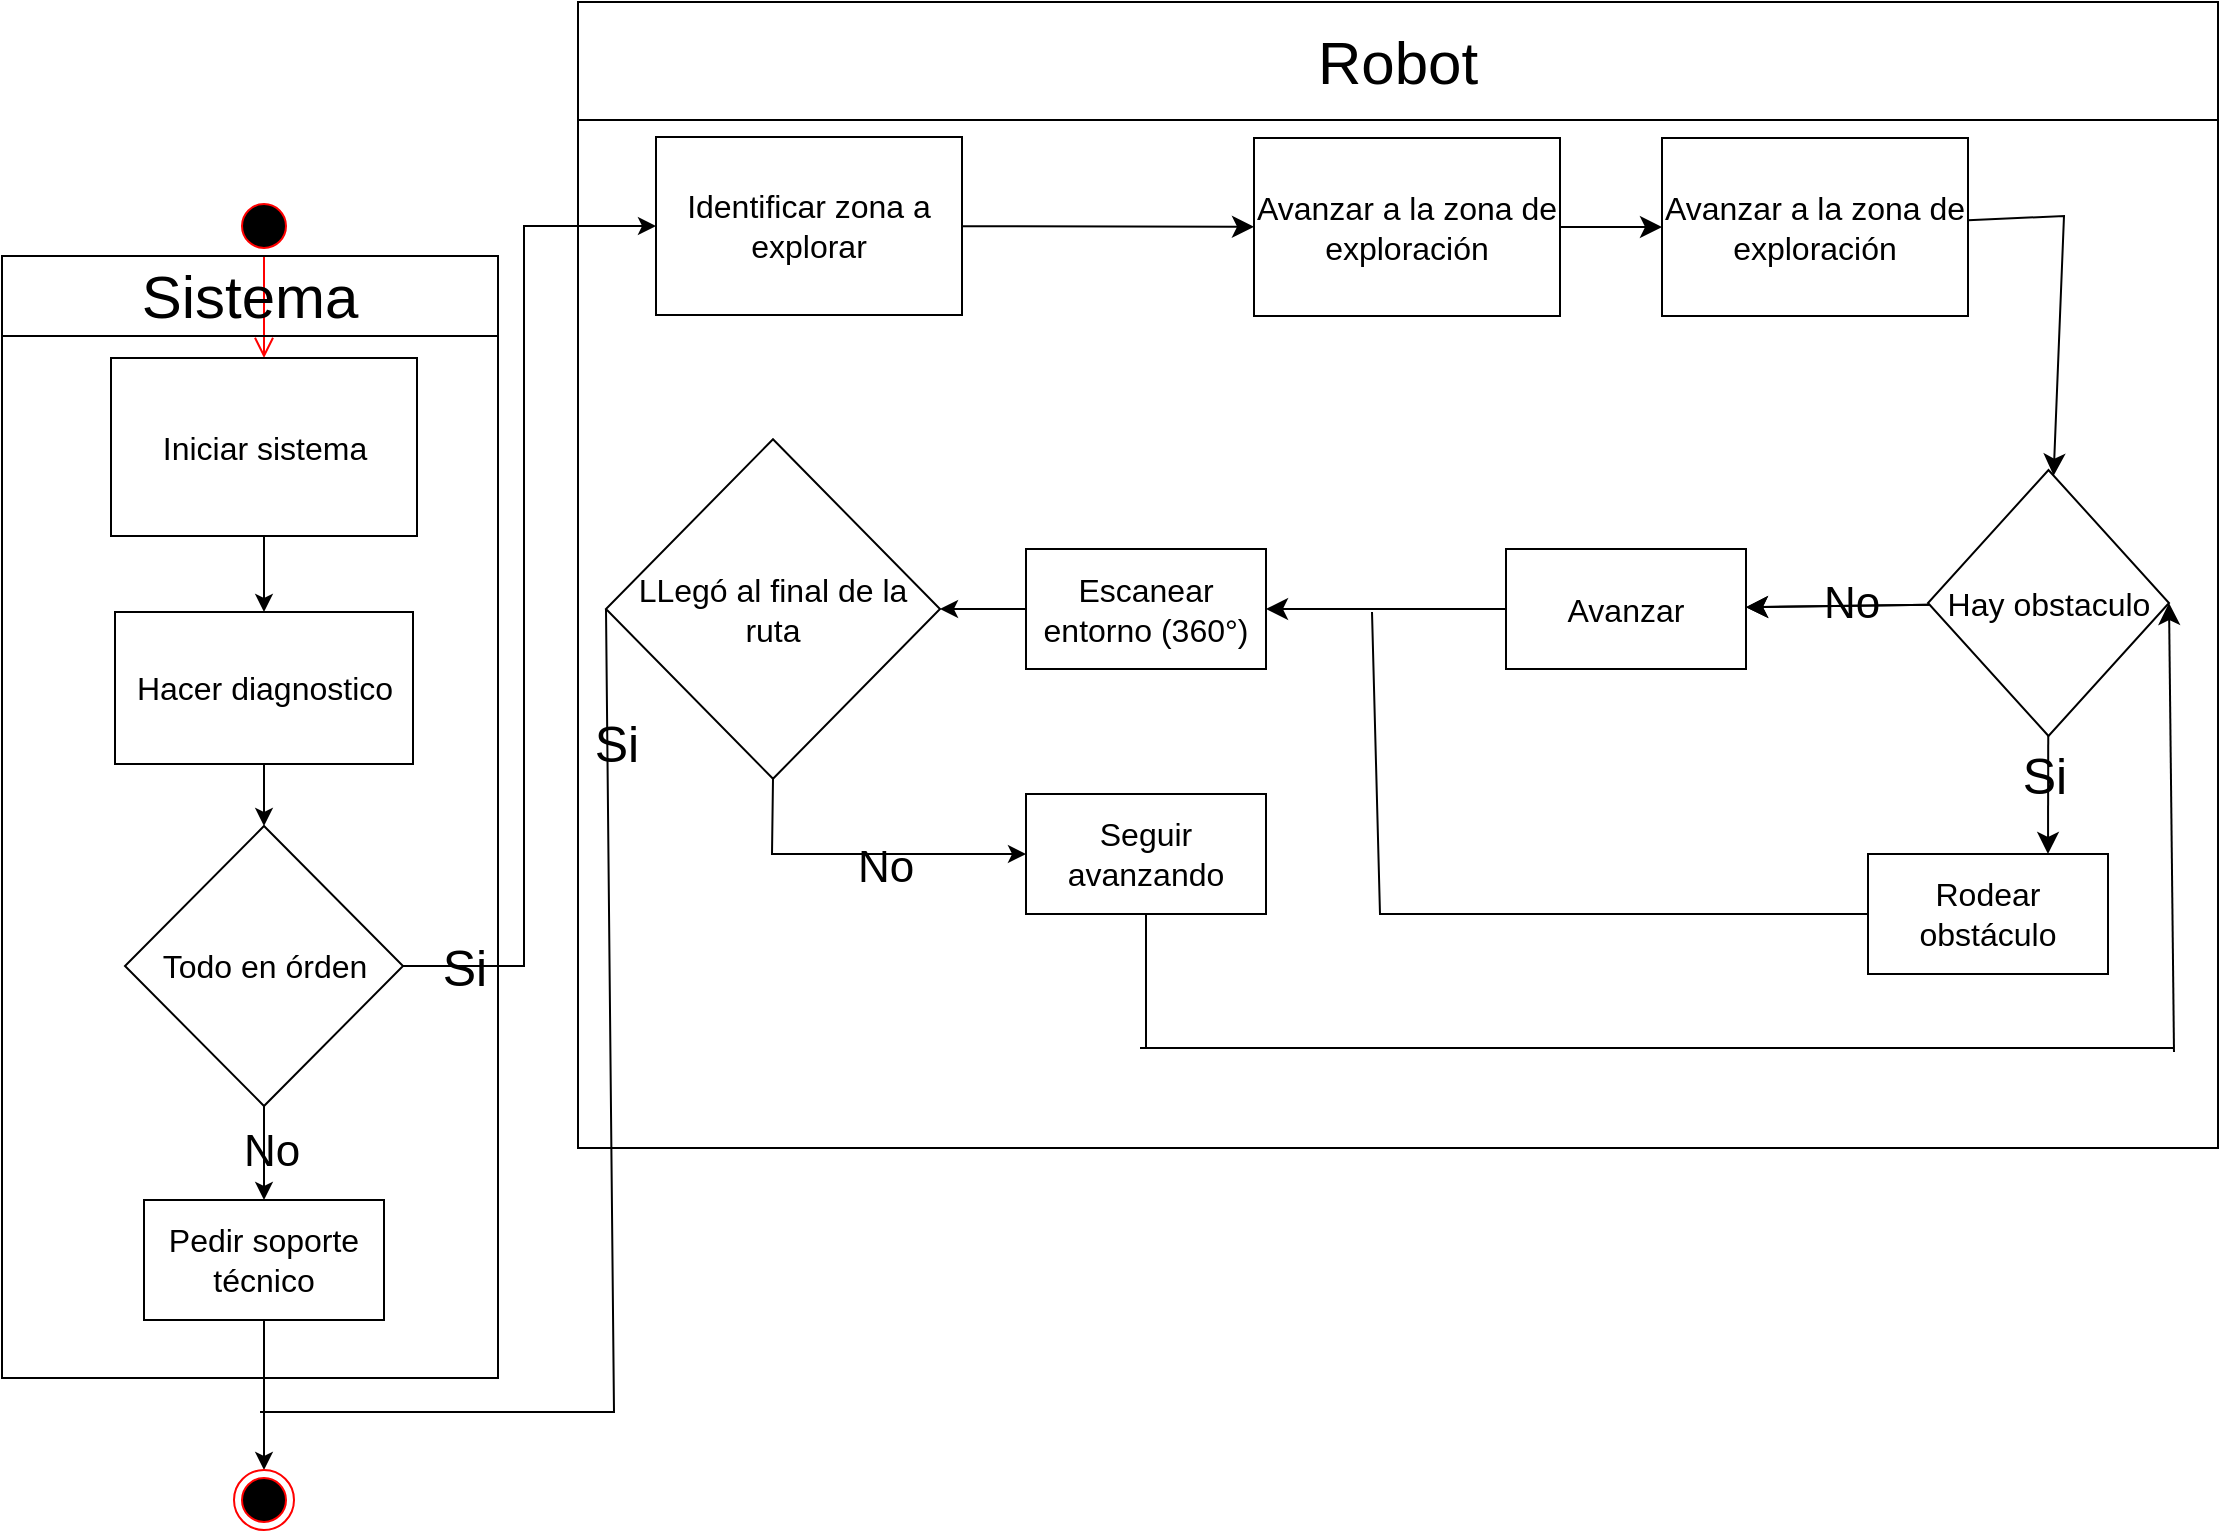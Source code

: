 <mxfile version="22.1.7" type="github">
  <diagram name="Página-1" id="3SueJyjgRHZHnrw7n_LL">
    <mxGraphModel dx="2620" dy="787" grid="0" gridSize="10" guides="1" tooltips="1" connect="1" arrows="1" fold="1" page="0" pageScale="1" pageWidth="827" pageHeight="1169" math="0" shadow="0">
      <root>
        <mxCell id="0" />
        <mxCell id="1" parent="0" />
        <mxCell id="StK6_liGXpHOTkDl08R3-5" value="" style="ellipse;html=1;shape=startState;fillColor=#000000;strokeColor=#ff0000;fontSize=16;direction=east;flipV=0;" parent="1" vertex="1">
          <mxGeometry x="-190" y="172" width="30" height="30" as="geometry" />
        </mxCell>
        <mxCell id="StK6_liGXpHOTkDl08R3-6" value="" style="edgeStyle=orthogonalEdgeStyle;html=1;verticalAlign=bottom;endArrow=open;endSize=8;strokeColor=#ff0000;rounded=0;fontSize=12;curved=1;entryX=0.5;entryY=0;entryDx=0;entryDy=0;" parent="1" source="StK6_liGXpHOTkDl08R3-5" edge="1" target="StK6_liGXpHOTkDl08R3-7">
          <mxGeometry relative="1" as="geometry">
            <mxPoint x="-111" y="187.571" as="targetPoint" />
          </mxGeometry>
        </mxCell>
        <mxCell id="KCtqKOgHuIInQXFW7zM9-2" value="" style="edgeStyle=orthogonalEdgeStyle;rounded=0;orthogonalLoop=1;jettySize=auto;html=1;" edge="1" parent="1" source="StK6_liGXpHOTkDl08R3-7" target="KCtqKOgHuIInQXFW7zM9-1">
          <mxGeometry relative="1" as="geometry" />
        </mxCell>
        <mxCell id="StK6_liGXpHOTkDl08R3-7" value="Iniciar sistema" style="rounded=0;whiteSpace=wrap;html=1;fontSize=16;align=center;direction=east;flipV=0;" parent="1" vertex="1">
          <mxGeometry x="-251.5" y="253" width="153" height="89" as="geometry" />
        </mxCell>
        <mxCell id="StK6_liGXpHOTkDl08R3-11" value="" style="edgeStyle=none;curved=1;rounded=0;orthogonalLoop=1;jettySize=auto;html=1;fontSize=12;startSize=8;endSize=8;" parent="1" source="StK6_liGXpHOTkDl08R3-8" target="StK6_liGXpHOTkDl08R3-10" edge="1">
          <mxGeometry relative="1" as="geometry" />
        </mxCell>
        <mxCell id="StK6_liGXpHOTkDl08R3-8" value="Identificar zona a explorar" style="rounded=0;whiteSpace=wrap;html=1;fontSize=16;align=center;direction=east;flipV=0;" parent="1" vertex="1">
          <mxGeometry x="21" y="142.5" width="153" height="89" as="geometry" />
        </mxCell>
        <mxCell id="StK6_liGXpHOTkDl08R3-22" value="" style="edgeStyle=none;curved=1;rounded=0;orthogonalLoop=1;jettySize=auto;html=1;fontSize=12;startSize=8;endSize=8;" parent="1" source="StK6_liGXpHOTkDl08R3-10" target="StK6_liGXpHOTkDl08R3-21" edge="1">
          <mxGeometry relative="1" as="geometry" />
        </mxCell>
        <mxCell id="StK6_liGXpHOTkDl08R3-10" value="Avanzar a la zona de exploración" style="rounded=0;whiteSpace=wrap;html=1;fontSize=16;align=center;direction=east;flipV=0;" parent="1" vertex="1">
          <mxGeometry x="320" y="143" width="153" height="89" as="geometry" />
        </mxCell>
        <mxCell id="StK6_liGXpHOTkDl08R3-27" value="" style="edgeStyle=none;rounded=0;orthogonalLoop=1;jettySize=auto;html=1;fontSize=12;startSize=8;endSize=8;" parent="1" source="StK6_liGXpHOTkDl08R3-21" target="StK6_liGXpHOTkDl08R3-25" edge="1">
          <mxGeometry relative="1" as="geometry">
            <mxPoint x="717" y="302" as="targetPoint" />
            <Array as="points">
              <mxPoint x="725" y="182" />
            </Array>
          </mxGeometry>
        </mxCell>
        <mxCell id="StK6_liGXpHOTkDl08R3-21" value="Avanzar a la zona de exploración" style="rounded=0;whiteSpace=wrap;html=1;fontSize=16;align=center;direction=east;flipV=0;" parent="1" vertex="1">
          <mxGeometry x="524" y="143" width="153" height="89" as="geometry" />
        </mxCell>
        <mxCell id="StK6_liGXpHOTkDl08R3-30" value="" style="edgeStyle=none;curved=1;rounded=0;orthogonalLoop=1;jettySize=auto;html=1;fontSize=12;startSize=8;endSize=8;" parent="1" source="StK6_liGXpHOTkDl08R3-25" target="StK6_liGXpHOTkDl08R3-29" edge="1">
          <mxGeometry relative="1" as="geometry" />
        </mxCell>
        <mxCell id="StK6_liGXpHOTkDl08R3-31" value="" style="edgeStyle=none;curved=1;rounded=0;orthogonalLoop=1;jettySize=auto;html=1;fontSize=12;startSize=8;endSize=8;" parent="1" source="StK6_liGXpHOTkDl08R3-25" target="StK6_liGXpHOTkDl08R3-29" edge="1">
          <mxGeometry relative="1" as="geometry" />
        </mxCell>
        <mxCell id="StK6_liGXpHOTkDl08R3-35" value="" style="edgeStyle=none;curved=1;rounded=0;orthogonalLoop=1;jettySize=auto;html=1;fontSize=12;startSize=8;endSize=8;entryX=0.75;entryY=0;entryDx=0;entryDy=0;" parent="1" source="StK6_liGXpHOTkDl08R3-25" target="StK6_liGXpHOTkDl08R3-34" edge="1">
          <mxGeometry relative="1" as="geometry" />
        </mxCell>
        <mxCell id="StK6_liGXpHOTkDl08R3-25" value="Hay obstaculo" style="rhombus;whiteSpace=wrap;html=1;fontSize=16;flipH=1;flipV=1;" parent="1" vertex="1">
          <mxGeometry x="657" y="309" width="120.5" height="133" as="geometry" />
        </mxCell>
        <mxCell id="StK6_liGXpHOTkDl08R3-33" value="" style="edgeStyle=none;curved=1;rounded=0;orthogonalLoop=1;jettySize=auto;html=1;fontSize=12;startSize=8;endSize=8;" parent="1" source="StK6_liGXpHOTkDl08R3-29" target="StK6_liGXpHOTkDl08R3-32" edge="1">
          <mxGeometry relative="1" as="geometry" />
        </mxCell>
        <mxCell id="StK6_liGXpHOTkDl08R3-29" value="Avanzar" style="whiteSpace=wrap;html=1;fontSize=16;" parent="1" vertex="1">
          <mxGeometry x="446" y="348.5" width="120" height="60" as="geometry" />
        </mxCell>
        <mxCell id="KCtqKOgHuIInQXFW7zM9-30" value="" style="edgeStyle=none;rounded=0;orthogonalLoop=1;jettySize=auto;html=1;" edge="1" parent="1" source="StK6_liGXpHOTkDl08R3-32" target="KCtqKOgHuIInQXFW7zM9-29">
          <mxGeometry relative="1" as="geometry" />
        </mxCell>
        <mxCell id="StK6_liGXpHOTkDl08R3-32" value="Escanear entorno (360°)" style="whiteSpace=wrap;html=1;fontSize=16;" parent="1" vertex="1">
          <mxGeometry x="206" y="348.5" width="120" height="60" as="geometry" />
        </mxCell>
        <mxCell id="StK6_liGXpHOTkDl08R3-37" style="edgeStyle=none;rounded=0;orthogonalLoop=1;jettySize=auto;html=1;exitX=0;exitY=0.5;exitDx=0;exitDy=0;fontSize=12;startSize=8;endSize=8;entryX=0.5;entryY=1;entryDx=0;entryDy=0;endArrow=none;endFill=0;" parent="1" source="StK6_liGXpHOTkDl08R3-34" edge="1">
          <mxGeometry relative="1" as="geometry">
            <mxPoint x="740" y="502.5" as="sourcePoint" />
            <mxPoint x="379" y="380" as="targetPoint" />
            <Array as="points">
              <mxPoint x="383" y="531" />
            </Array>
          </mxGeometry>
        </mxCell>
        <mxCell id="StK6_liGXpHOTkDl08R3-34" value="Rodear obstáculo" style="whiteSpace=wrap;html=1;fontSize=16;" parent="1" vertex="1">
          <mxGeometry x="627" y="501" width="120" height="60" as="geometry" />
        </mxCell>
        <mxCell id="StK6_liGXpHOTkDl08R3-38" value="Seguir avanzando" style="whiteSpace=wrap;html=1;fontSize=16;" parent="1" vertex="1">
          <mxGeometry x="206" y="471" width="120" height="60" as="geometry" />
        </mxCell>
        <mxCell id="StK6_liGXpHOTkDl08R3-46" value="" style="endArrow=none;html=1;rounded=0;fontSize=12;startSize=8;endSize=8;" parent="1" edge="1">
          <mxGeometry width="50" height="50" relative="1" as="geometry">
            <mxPoint x="263" y="598" as="sourcePoint" />
            <mxPoint x="780" y="598" as="targetPoint" />
          </mxGeometry>
        </mxCell>
        <mxCell id="StK6_liGXpHOTkDl08R3-47" value="" style="endArrow=classic;html=1;rounded=0;fontSize=12;startSize=8;endSize=8;curved=1;entryX=1;entryY=0.5;entryDx=0;entryDy=0;" parent="1" target="StK6_liGXpHOTkDl08R3-25" edge="1">
          <mxGeometry width="50" height="50" relative="1" as="geometry">
            <mxPoint x="780" y="600" as="sourcePoint" />
            <mxPoint x="307" y="369" as="targetPoint" />
          </mxGeometry>
        </mxCell>
        <mxCell id="KCtqKOgHuIInQXFW7zM9-4" value="" style="edgeStyle=orthogonalEdgeStyle;rounded=0;orthogonalLoop=1;jettySize=auto;html=1;" edge="1" parent="1" source="KCtqKOgHuIInQXFW7zM9-1" target="KCtqKOgHuIInQXFW7zM9-3">
          <mxGeometry relative="1" as="geometry" />
        </mxCell>
        <mxCell id="KCtqKOgHuIInQXFW7zM9-1" value="Hacer diagnostico" style="whiteSpace=wrap;html=1;fontSize=16;rounded=0;" vertex="1" parent="1">
          <mxGeometry x="-249.5" y="380" width="149" height="76" as="geometry" />
        </mxCell>
        <mxCell id="KCtqKOgHuIInQXFW7zM9-14" style="edgeStyle=orthogonalEdgeStyle;rounded=0;orthogonalLoop=1;jettySize=auto;html=1;exitX=1;exitY=0.5;exitDx=0;exitDy=0;" edge="1" parent="1" source="KCtqKOgHuIInQXFW7zM9-3" target="StK6_liGXpHOTkDl08R3-8">
          <mxGeometry relative="1" as="geometry">
            <mxPoint x="-132" y="690" as="sourcePoint" />
            <Array as="points">
              <mxPoint x="-45" y="557" />
              <mxPoint x="-45" y="187" />
            </Array>
          </mxGeometry>
        </mxCell>
        <mxCell id="KCtqKOgHuIInQXFW7zM9-19" value="" style="edgeStyle=orthogonalEdgeStyle;rounded=0;orthogonalLoop=1;jettySize=auto;html=1;" edge="1" parent="1" source="KCtqKOgHuIInQXFW7zM9-3" target="KCtqKOgHuIInQXFW7zM9-18">
          <mxGeometry relative="1" as="geometry" />
        </mxCell>
        <mxCell id="KCtqKOgHuIInQXFW7zM9-3" value="Todo en órden" style="rhombus;whiteSpace=wrap;html=1;fontSize=16;rounded=0;" vertex="1" parent="1">
          <mxGeometry x="-244.5" y="487" width="139" height="140" as="geometry" />
        </mxCell>
        <mxCell id="KCtqKOgHuIInQXFW7zM9-7" value="&lt;font style=&quot;font-size: 25px;&quot;&gt;Si&lt;/font&gt;" style="text;html=1;strokeColor=none;fillColor=none;align=center;verticalAlign=middle;whiteSpace=wrap;rounded=0;rotation=0;labelBorderColor=none;" vertex="1" parent="1">
          <mxGeometry x="-124" y="531" width="99" height="52" as="geometry" />
        </mxCell>
        <mxCell id="KCtqKOgHuIInQXFW7zM9-17" value="&lt;font style=&quot;font-size: 22px;&quot;&gt;No&lt;/font&gt;" style="text;html=1;strokeColor=none;fillColor=none;align=center;verticalAlign=middle;whiteSpace=wrap;rounded=0;" vertex="1" parent="1">
          <mxGeometry x="-201" y="635" width="60" height="30" as="geometry" />
        </mxCell>
        <mxCell id="KCtqKOgHuIInQXFW7zM9-23" value="" style="edgeStyle=orthogonalEdgeStyle;rounded=0;orthogonalLoop=1;jettySize=auto;html=1;" edge="1" parent="1" source="KCtqKOgHuIInQXFW7zM9-18" target="KCtqKOgHuIInQXFW7zM9-20">
          <mxGeometry relative="1" as="geometry" />
        </mxCell>
        <mxCell id="KCtqKOgHuIInQXFW7zM9-18" value="Pedir soporte técnico" style="whiteSpace=wrap;html=1;fontSize=16;rounded=0;" vertex="1" parent="1">
          <mxGeometry x="-235" y="674" width="120" height="60" as="geometry" />
        </mxCell>
        <mxCell id="KCtqKOgHuIInQXFW7zM9-20" value="" style="ellipse;html=1;shape=endState;fillColor=#000000;strokeColor=#ff0000;" vertex="1" parent="1">
          <mxGeometry x="-190" y="809" width="30" height="30" as="geometry" />
        </mxCell>
        <mxCell id="KCtqKOgHuIInQXFW7zM9-24" value="&lt;font style=&quot;font-size: 22px;&quot;&gt;No&lt;/font&gt;" style="text;html=1;strokeColor=none;fillColor=none;align=center;verticalAlign=middle;whiteSpace=wrap;rounded=0;" vertex="1" parent="1">
          <mxGeometry x="589" y="360.5" width="60" height="30" as="geometry" />
        </mxCell>
        <mxCell id="KCtqKOgHuIInQXFW7zM9-25" value="&lt;font style=&quot;font-size: 25px;&quot;&gt;Si&lt;/font&gt;" style="text;html=1;strokeColor=none;fillColor=none;align=center;verticalAlign=middle;whiteSpace=wrap;rounded=0;rotation=0;labelBorderColor=none;" vertex="1" parent="1">
          <mxGeometry x="666" y="435" width="99" height="52" as="geometry" />
        </mxCell>
        <mxCell id="KCtqKOgHuIInQXFW7zM9-28" value="" style="endArrow=none;html=1;rounded=0;entryX=0.5;entryY=1;entryDx=0;entryDy=0;" edge="1" parent="1" target="StK6_liGXpHOTkDl08R3-38">
          <mxGeometry width="50" height="50" relative="1" as="geometry">
            <mxPoint x="266" y="598" as="sourcePoint" />
            <mxPoint x="305" y="440" as="targetPoint" />
          </mxGeometry>
        </mxCell>
        <mxCell id="KCtqKOgHuIInQXFW7zM9-31" style="edgeStyle=none;rounded=0;orthogonalLoop=1;jettySize=auto;html=1;exitX=0.5;exitY=1;exitDx=0;exitDy=0;entryX=0;entryY=0.5;entryDx=0;entryDy=0;" edge="1" parent="1" source="KCtqKOgHuIInQXFW7zM9-29" target="StK6_liGXpHOTkDl08R3-38">
          <mxGeometry relative="1" as="geometry">
            <Array as="points">
              <mxPoint x="79" y="501" />
            </Array>
          </mxGeometry>
        </mxCell>
        <mxCell id="KCtqKOgHuIInQXFW7zM9-32" style="edgeStyle=none;rounded=0;orthogonalLoop=1;jettySize=auto;html=1;exitX=0;exitY=0.5;exitDx=0;exitDy=0;endArrow=none;endFill=0;" edge="1" parent="1" source="KCtqKOgHuIInQXFW7zM9-29">
          <mxGeometry relative="1" as="geometry">
            <mxPoint x="-177" y="780" as="targetPoint" />
            <Array as="points">
              <mxPoint y="780" />
            </Array>
          </mxGeometry>
        </mxCell>
        <mxCell id="KCtqKOgHuIInQXFW7zM9-29" value="LLegó al final de la ruta" style="rhombus;whiteSpace=wrap;html=1;fontSize=16;" vertex="1" parent="1">
          <mxGeometry x="-4" y="293.63" width="167" height="169.75" as="geometry" />
        </mxCell>
        <mxCell id="KCtqKOgHuIInQXFW7zM9-33" value="&lt;font style=&quot;font-size: 25px;&quot;&gt;Si&lt;/font&gt;" style="text;html=1;strokeColor=none;fillColor=none;align=center;verticalAlign=middle;whiteSpace=wrap;rounded=0;rotation=0;labelBorderColor=none;" vertex="1" parent="1">
          <mxGeometry x="-48" y="419" width="99" height="52" as="geometry" />
        </mxCell>
        <mxCell id="KCtqKOgHuIInQXFW7zM9-34" value="&lt;font style=&quot;font-size: 22px;&quot;&gt;No&lt;/font&gt;" style="text;html=1;strokeColor=none;fillColor=none;align=center;verticalAlign=middle;whiteSpace=wrap;rounded=0;" vertex="1" parent="1">
          <mxGeometry x="106" y="493" width="60" height="30" as="geometry" />
        </mxCell>
        <mxCell id="KCtqKOgHuIInQXFW7zM9-38" value="&lt;font style=&quot;font-size: 30px;&quot;&gt;Sistema&lt;/font&gt;" style="swimlane;fontStyle=0;childLayout=stackLayout;horizontal=1;startSize=40;fillColor=none;horizontalStack=0;resizeParent=1;resizeParentMax=0;resizeLast=0;collapsible=1;marginBottom=0;whiteSpace=wrap;html=1;" vertex="1" parent="1">
          <mxGeometry x="-306" y="202" width="248" height="561" as="geometry" />
        </mxCell>
        <mxCell id="KCtqKOgHuIInQXFW7zM9-42" value="&lt;font style=&quot;font-size: 30px;&quot;&gt;Robot&lt;/font&gt;" style="swimlane;fontStyle=0;childLayout=stackLayout;horizontal=1;startSize=59;fillColor=none;horizontalStack=0;resizeParent=1;resizeParentMax=0;resizeLast=0;collapsible=1;marginBottom=0;whiteSpace=wrap;html=1;" vertex="1" parent="1">
          <mxGeometry x="-18" y="75" width="820" height="573" as="geometry" />
        </mxCell>
      </root>
    </mxGraphModel>
  </diagram>
</mxfile>
